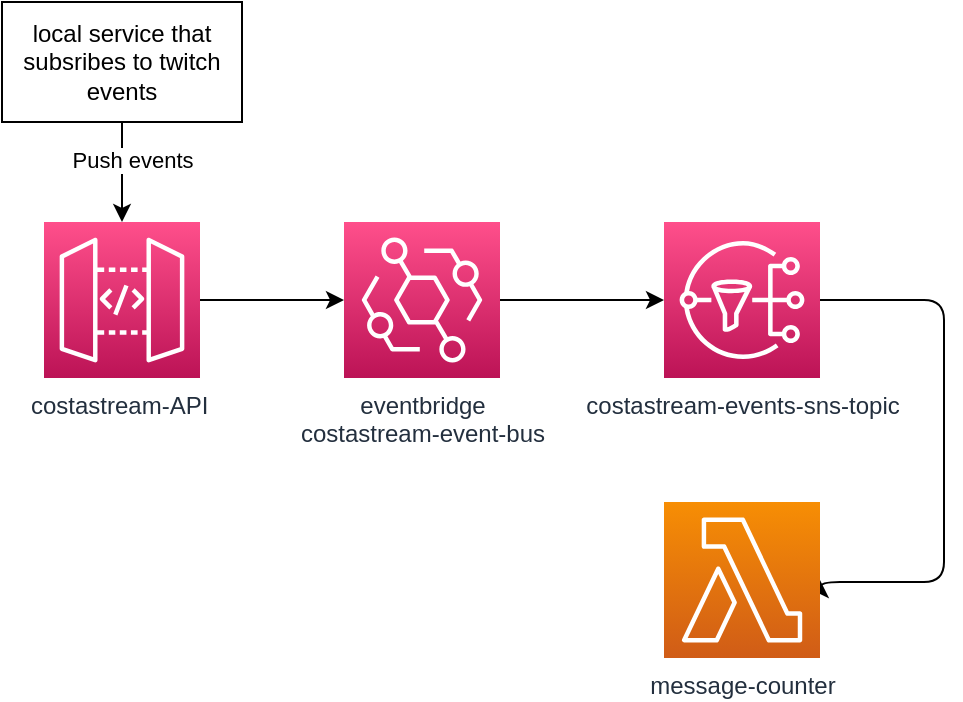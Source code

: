 <mxfile>
    <diagram id="8vl2AKW7gHl1QSK_fRNR" name="Page-1">
        <mxGraphModel dx="818" dy="649" grid="1" gridSize="10" guides="1" tooltips="1" connect="1" arrows="1" fold="1" page="1" pageScale="1" pageWidth="850" pageHeight="1100" math="0" shadow="0">
            <root>
                <mxCell id="0"/>
                <mxCell id="1" parent="0"/>
                <mxCell id="7" value="" style="edgeStyle=none;html=1;" parent="1" source="2" target="8" edge="1">
                    <mxGeometry relative="1" as="geometry">
                        <mxPoint x="329" y="260" as="targetPoint"/>
                    </mxGeometry>
                </mxCell>
                <mxCell id="2" value="costastream-API&amp;nbsp;" style="sketch=0;points=[[0,0,0],[0.25,0,0],[0.5,0,0],[0.75,0,0],[1,0,0],[0,1,0],[0.25,1,0],[0.5,1,0],[0.75,1,0],[1,1,0],[0,0.25,0],[0,0.5,0],[0,0.75,0],[1,0.25,0],[1,0.5,0],[1,0.75,0]];outlineConnect=0;fontColor=#232F3E;gradientColor=#FF4F8B;gradientDirection=north;fillColor=#BC1356;strokeColor=#ffffff;dashed=0;verticalLabelPosition=bottom;verticalAlign=top;align=center;html=1;fontSize=12;fontStyle=0;aspect=fixed;shape=mxgraph.aws4.resourceIcon;resIcon=mxgraph.aws4.api_gateway;" parent="1" vertex="1">
                    <mxGeometry x="290" y="130" width="78" height="78" as="geometry"/>
                </mxCell>
                <mxCell id="4" style="edgeStyle=none;html=1;" parent="1" source="3" target="2" edge="1">
                    <mxGeometry relative="1" as="geometry"/>
                </mxCell>
                <mxCell id="5" value="Push events" style="edgeLabel;html=1;align=center;verticalAlign=middle;resizable=0;points=[];" parent="4" vertex="1" connectable="0">
                    <mxGeometry x="-0.183" y="-2" relative="1" as="geometry">
                        <mxPoint x="7" y="-2" as="offset"/>
                    </mxGeometry>
                </mxCell>
                <mxCell id="3" value="local service that subsribes to twitch events" style="rounded=0;whiteSpace=wrap;html=1;" parent="1" vertex="1">
                    <mxGeometry x="269" y="20" width="120" height="60" as="geometry"/>
                </mxCell>
                <mxCell id="12" value="" style="edgeStyle=none;html=1;" parent="1" source="8" target="11" edge="1">
                    <mxGeometry relative="1" as="geometry"/>
                </mxCell>
                <mxCell id="8" value="eventbridge&lt;br&gt;costastream-event-bus" style="sketch=0;points=[[0,0,0],[0.25,0,0],[0.5,0,0],[0.75,0,0],[1,0,0],[0,1,0],[0.25,1,0],[0.5,1,0],[0.75,1,0],[1,1,0],[0,0.25,0],[0,0.5,0],[0,0.75,0],[1,0.25,0],[1,0.5,0],[1,0.75,0]];outlineConnect=0;fontColor=#232F3E;gradientColor=#FF4F8B;gradientDirection=north;fillColor=#BC1356;strokeColor=#ffffff;dashed=0;verticalLabelPosition=bottom;verticalAlign=top;align=center;html=1;fontSize=12;fontStyle=0;aspect=fixed;shape=mxgraph.aws4.resourceIcon;resIcon=mxgraph.aws4.eventbridge;" parent="1" vertex="1">
                    <mxGeometry x="440" y="130" width="78" height="78" as="geometry"/>
                </mxCell>
                <mxCell id="15" style="edgeStyle=orthogonalEdgeStyle;html=1;entryX=1;entryY=0.5;entryDx=0;entryDy=0;entryPerimeter=0;" edge="1" parent="1" source="11" target="14">
                    <mxGeometry relative="1" as="geometry">
                        <mxPoint x="590" y="390" as="targetPoint"/>
                        <Array as="points">
                            <mxPoint x="740" y="169"/>
                            <mxPoint x="740" y="310"/>
                        </Array>
                    </mxGeometry>
                </mxCell>
                <mxCell id="11" value="costastream-events-sns-topic" style="sketch=0;points=[[0,0,0],[0.25,0,0],[0.5,0,0],[0.75,0,0],[1,0,0],[0,1,0],[0.25,1,0],[0.5,1,0],[0.75,1,0],[1,1,0],[0,0.25,0],[0,0.5,0],[0,0.75,0],[1,0.25,0],[1,0.5,0],[1,0.75,0]];outlineConnect=0;fontColor=#232F3E;gradientColor=#FF4F8B;gradientDirection=north;fillColor=#BC1356;strokeColor=#ffffff;dashed=0;verticalLabelPosition=bottom;verticalAlign=top;align=center;html=1;fontSize=12;fontStyle=0;aspect=fixed;shape=mxgraph.aws4.resourceIcon;resIcon=mxgraph.aws4.sns;" parent="1" vertex="1">
                    <mxGeometry x="600" y="130" width="78" height="78" as="geometry"/>
                </mxCell>
                <mxCell id="14" value="message-counter" style="sketch=0;points=[[0,0,0],[0.25,0,0],[0.5,0,0],[0.75,0,0],[1,0,0],[0,1,0],[0.25,1,0],[0.5,1,0],[0.75,1,0],[1,1,0],[0,0.25,0],[0,0.5,0],[0,0.75,0],[1,0.25,0],[1,0.5,0],[1,0.75,0]];outlineConnect=0;fontColor=#232F3E;gradientColor=#F78E04;gradientDirection=north;fillColor=#D05C17;strokeColor=#ffffff;dashed=0;verticalLabelPosition=bottom;verticalAlign=top;align=center;html=1;fontSize=12;fontStyle=0;aspect=fixed;shape=mxgraph.aws4.resourceIcon;resIcon=mxgraph.aws4.lambda;" vertex="1" parent="1">
                    <mxGeometry x="600" y="270" width="78" height="78" as="geometry"/>
                </mxCell>
            </root>
        </mxGraphModel>
    </diagram>
</mxfile>
